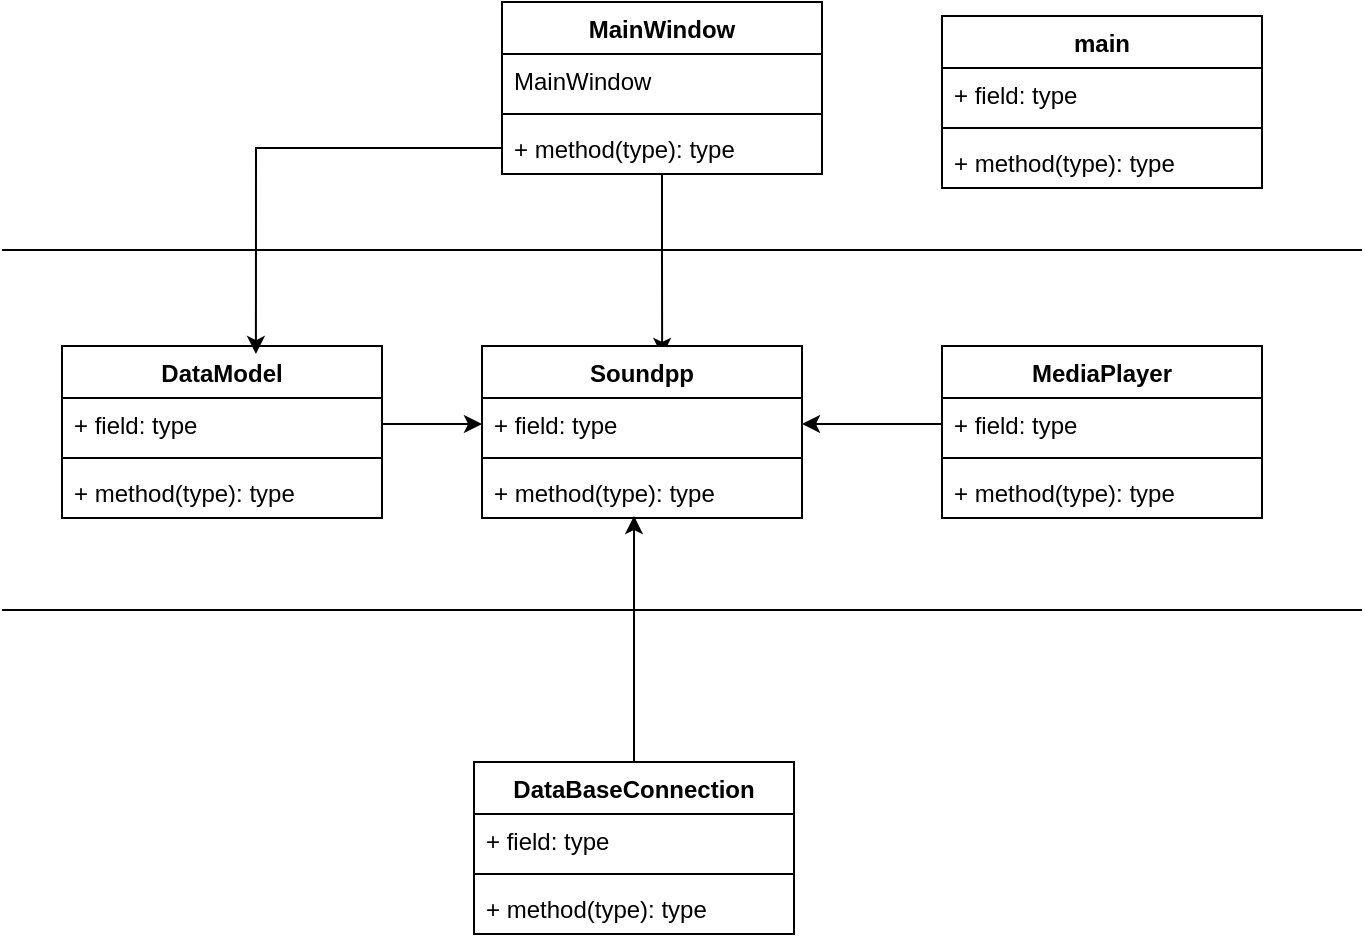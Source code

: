 <mxfile version="12.1.3" pages="1"><diagram id="tUZVbDTYxAbacZR-sXpI" name="Page-1"><mxGraphModel dx="1168" dy="533" grid="1" gridSize="10" guides="1" tooltips="1" connect="1" arrows="1" fold="1" page="1" pageScale="1" pageWidth="827" pageHeight="1169" math="0" shadow="0"><root><mxCell id="0"/><mxCell id="1" parent="0"/><mxCell id="myJWdsJx_E5_dpZCowXa-38" style="edgeStyle=orthogonalEdgeStyle;rounded=0;orthogonalLoop=1;jettySize=auto;html=1;entryX=0.563;entryY=0.058;entryDx=0;entryDy=0;entryPerimeter=0;" edge="1" parent="1" source="myJWdsJx_E5_dpZCowXa-1" target="myJWdsJx_E5_dpZCowXa-10"><mxGeometry relative="1" as="geometry"/></mxCell><mxCell id="myJWdsJx_E5_dpZCowXa-1" value="MainWindow" style="swimlane;fontStyle=1;align=center;verticalAlign=top;childLayout=stackLayout;horizontal=1;startSize=26;horizontalStack=0;resizeParent=1;resizeParentMax=0;resizeLast=0;collapsible=1;marginBottom=0;" vertex="1" parent="1"><mxGeometry x="310" y="60" width="160" height="86" as="geometry"/></mxCell><mxCell id="myJWdsJx_E5_dpZCowXa-2" value="MainWindow&#xA;" style="text;strokeColor=none;fillColor=none;align=left;verticalAlign=top;spacingLeft=4;spacingRight=4;overflow=hidden;rotatable=0;points=[[0,0.5],[1,0.5]];portConstraint=eastwest;" vertex="1" parent="myJWdsJx_E5_dpZCowXa-1"><mxGeometry y="26" width="160" height="26" as="geometry"/></mxCell><mxCell id="myJWdsJx_E5_dpZCowXa-3" value="" style="line;strokeWidth=1;fillColor=none;align=left;verticalAlign=middle;spacingTop=-1;spacingLeft=3;spacingRight=3;rotatable=0;labelPosition=right;points=[];portConstraint=eastwest;" vertex="1" parent="myJWdsJx_E5_dpZCowXa-1"><mxGeometry y="52" width="160" height="8" as="geometry"/></mxCell><mxCell id="myJWdsJx_E5_dpZCowXa-4" value="+ method(type): type" style="text;strokeColor=none;fillColor=none;align=left;verticalAlign=top;spacingLeft=4;spacingRight=4;overflow=hidden;rotatable=0;points=[[0,0.5],[1,0.5]];portConstraint=eastwest;" vertex="1" parent="myJWdsJx_E5_dpZCowXa-1"><mxGeometry y="60" width="160" height="26" as="geometry"/></mxCell><mxCell id="myJWdsJx_E5_dpZCowXa-5" value="DataModel" style="swimlane;fontStyle=1;align=center;verticalAlign=top;childLayout=stackLayout;horizontal=1;startSize=26;horizontalStack=0;resizeParent=1;resizeParentMax=0;resizeLast=0;collapsible=1;marginBottom=0;" vertex="1" parent="1"><mxGeometry x="90" y="232" width="160" height="86" as="geometry"/></mxCell><mxCell id="myJWdsJx_E5_dpZCowXa-6" value="+ field: type" style="text;strokeColor=none;fillColor=none;align=left;verticalAlign=top;spacingLeft=4;spacingRight=4;overflow=hidden;rotatable=0;points=[[0,0.5],[1,0.5]];portConstraint=eastwest;" vertex="1" parent="myJWdsJx_E5_dpZCowXa-5"><mxGeometry y="26" width="160" height="26" as="geometry"/></mxCell><mxCell id="myJWdsJx_E5_dpZCowXa-7" value="" style="line;strokeWidth=1;fillColor=none;align=left;verticalAlign=middle;spacingTop=-1;spacingLeft=3;spacingRight=3;rotatable=0;labelPosition=right;points=[];portConstraint=eastwest;" vertex="1" parent="myJWdsJx_E5_dpZCowXa-5"><mxGeometry y="52" width="160" height="8" as="geometry"/></mxCell><mxCell id="myJWdsJx_E5_dpZCowXa-8" value="+ method(type): type" style="text;strokeColor=none;fillColor=none;align=left;verticalAlign=top;spacingLeft=4;spacingRight=4;overflow=hidden;rotatable=0;points=[[0,0.5],[1,0.5]];portConstraint=eastwest;" vertex="1" parent="myJWdsJx_E5_dpZCowXa-5"><mxGeometry y="60" width="160" height="26" as="geometry"/></mxCell><mxCell id="myJWdsJx_E5_dpZCowXa-9" value="" style="line;strokeWidth=1;fillColor=none;align=left;verticalAlign=middle;spacingTop=-1;spacingLeft=3;spacingRight=3;rotatable=0;labelPosition=right;points=[];portConstraint=eastwest;" vertex="1" parent="1"><mxGeometry x="60" y="180" width="680" height="8" as="geometry"/></mxCell><mxCell id="myJWdsJx_E5_dpZCowXa-10" value="Soundpp&#xA;" style="swimlane;fontStyle=1;align=center;verticalAlign=top;childLayout=stackLayout;horizontal=1;startSize=26;horizontalStack=0;resizeParent=1;resizeParentMax=0;resizeLast=0;collapsible=1;marginBottom=0;" vertex="1" parent="1"><mxGeometry x="300" y="232" width="160" height="86" as="geometry"/></mxCell><mxCell id="myJWdsJx_E5_dpZCowXa-11" value="+ field: type" style="text;strokeColor=none;fillColor=none;align=left;verticalAlign=top;spacingLeft=4;spacingRight=4;overflow=hidden;rotatable=0;points=[[0,0.5],[1,0.5]];portConstraint=eastwest;" vertex="1" parent="myJWdsJx_E5_dpZCowXa-10"><mxGeometry y="26" width="160" height="26" as="geometry"/></mxCell><mxCell id="myJWdsJx_E5_dpZCowXa-12" value="" style="line;strokeWidth=1;fillColor=none;align=left;verticalAlign=middle;spacingTop=-1;spacingLeft=3;spacingRight=3;rotatable=0;labelPosition=right;points=[];portConstraint=eastwest;" vertex="1" parent="myJWdsJx_E5_dpZCowXa-10"><mxGeometry y="52" width="160" height="8" as="geometry"/></mxCell><mxCell id="myJWdsJx_E5_dpZCowXa-13" value="+ method(type): type" style="text;strokeColor=none;fillColor=none;align=left;verticalAlign=top;spacingLeft=4;spacingRight=4;overflow=hidden;rotatable=0;points=[[0,0.5],[1,0.5]];portConstraint=eastwest;" vertex="1" parent="myJWdsJx_E5_dpZCowXa-10"><mxGeometry y="60" width="160" height="26" as="geometry"/></mxCell><mxCell id="myJWdsJx_E5_dpZCowXa-26" style="edgeStyle=orthogonalEdgeStyle;rounded=0;orthogonalLoop=1;jettySize=auto;html=1;exitX=0.5;exitY=0;exitDx=0;exitDy=0;entryX=0.475;entryY=0.962;entryDx=0;entryDy=0;entryPerimeter=0;" edge="1" parent="1" source="myJWdsJx_E5_dpZCowXa-14" target="myJWdsJx_E5_dpZCowXa-13"><mxGeometry relative="1" as="geometry"/></mxCell><mxCell id="myJWdsJx_E5_dpZCowXa-14" value="DataBaseConnection&#xA;" style="swimlane;fontStyle=1;align=center;verticalAlign=top;childLayout=stackLayout;horizontal=1;startSize=26;horizontalStack=0;resizeParent=1;resizeParentMax=0;resizeLast=0;collapsible=1;marginBottom=0;" vertex="1" parent="1"><mxGeometry x="296" y="440" width="160" height="86" as="geometry"/></mxCell><mxCell id="myJWdsJx_E5_dpZCowXa-15" value="+ field: type" style="text;strokeColor=none;fillColor=none;align=left;verticalAlign=top;spacingLeft=4;spacingRight=4;overflow=hidden;rotatable=0;points=[[0,0.5],[1,0.5]];portConstraint=eastwest;" vertex="1" parent="myJWdsJx_E5_dpZCowXa-14"><mxGeometry y="26" width="160" height="26" as="geometry"/></mxCell><mxCell id="myJWdsJx_E5_dpZCowXa-16" value="" style="line;strokeWidth=1;fillColor=none;align=left;verticalAlign=middle;spacingTop=-1;spacingLeft=3;spacingRight=3;rotatable=0;labelPosition=right;points=[];portConstraint=eastwest;" vertex="1" parent="myJWdsJx_E5_dpZCowXa-14"><mxGeometry y="52" width="160" height="8" as="geometry"/></mxCell><mxCell id="myJWdsJx_E5_dpZCowXa-17" value="+ method(type): type" style="text;strokeColor=none;fillColor=none;align=left;verticalAlign=top;spacingLeft=4;spacingRight=4;overflow=hidden;rotatable=0;points=[[0,0.5],[1,0.5]];portConstraint=eastwest;" vertex="1" parent="myJWdsJx_E5_dpZCowXa-14"><mxGeometry y="60" width="160" height="26" as="geometry"/></mxCell><mxCell id="myJWdsJx_E5_dpZCowXa-18" value="MediaPlayer&#xA;" style="swimlane;fontStyle=1;align=center;verticalAlign=top;childLayout=stackLayout;horizontal=1;startSize=26;horizontalStack=0;resizeParent=1;resizeParentMax=0;resizeLast=0;collapsible=1;marginBottom=0;" vertex="1" parent="1"><mxGeometry x="530" y="232" width="160" height="86" as="geometry"/></mxCell><mxCell id="myJWdsJx_E5_dpZCowXa-19" value="+ field: type" style="text;strokeColor=none;fillColor=none;align=left;verticalAlign=top;spacingLeft=4;spacingRight=4;overflow=hidden;rotatable=0;points=[[0,0.5],[1,0.5]];portConstraint=eastwest;" vertex="1" parent="myJWdsJx_E5_dpZCowXa-18"><mxGeometry y="26" width="160" height="26" as="geometry"/></mxCell><mxCell id="myJWdsJx_E5_dpZCowXa-20" value="" style="line;strokeWidth=1;fillColor=none;align=left;verticalAlign=middle;spacingTop=-1;spacingLeft=3;spacingRight=3;rotatable=0;labelPosition=right;points=[];portConstraint=eastwest;" vertex="1" parent="myJWdsJx_E5_dpZCowXa-18"><mxGeometry y="52" width="160" height="8" as="geometry"/></mxCell><mxCell id="myJWdsJx_E5_dpZCowXa-21" value="+ method(type): type" style="text;strokeColor=none;fillColor=none;align=left;verticalAlign=top;spacingLeft=4;spacingRight=4;overflow=hidden;rotatable=0;points=[[0,0.5],[1,0.5]];portConstraint=eastwest;" vertex="1" parent="myJWdsJx_E5_dpZCowXa-18"><mxGeometry y="60" width="160" height="26" as="geometry"/></mxCell><mxCell id="myJWdsJx_E5_dpZCowXa-22" style="edgeStyle=orthogonalEdgeStyle;rounded=0;orthogonalLoop=1;jettySize=auto;html=1;exitX=0;exitY=0.5;exitDx=0;exitDy=0;" edge="1" parent="1" source="myJWdsJx_E5_dpZCowXa-19"><mxGeometry relative="1" as="geometry"><mxPoint x="460" y="271" as="targetPoint"/></mxGeometry></mxCell><mxCell id="myJWdsJx_E5_dpZCowXa-23" style="edgeStyle=orthogonalEdgeStyle;rounded=0;orthogonalLoop=1;jettySize=auto;html=1;exitX=1;exitY=0.5;exitDx=0;exitDy=0;" edge="1" parent="1" source="myJWdsJx_E5_dpZCowXa-6" target="myJWdsJx_E5_dpZCowXa-11"><mxGeometry relative="1" as="geometry"/></mxCell><mxCell id="myJWdsJx_E5_dpZCowXa-24" style="edgeStyle=orthogonalEdgeStyle;rounded=0;orthogonalLoop=1;jettySize=auto;html=1;exitX=0;exitY=0.5;exitDx=0;exitDy=0;entryX=0.606;entryY=0.047;entryDx=0;entryDy=0;entryPerimeter=0;" edge="1" parent="1" source="myJWdsJx_E5_dpZCowXa-4" target="myJWdsJx_E5_dpZCowXa-5"><mxGeometry relative="1" as="geometry"/></mxCell><mxCell id="myJWdsJx_E5_dpZCowXa-27" value="main" style="swimlane;fontStyle=1;align=center;verticalAlign=top;childLayout=stackLayout;horizontal=1;startSize=26;horizontalStack=0;resizeParent=1;resizeParentMax=0;resizeLast=0;collapsible=1;marginBottom=0;" vertex="1" parent="1"><mxGeometry x="530" y="67" width="160" height="86" as="geometry"/></mxCell><mxCell id="myJWdsJx_E5_dpZCowXa-28" value="+ field: type" style="text;strokeColor=none;fillColor=none;align=left;verticalAlign=top;spacingLeft=4;spacingRight=4;overflow=hidden;rotatable=0;points=[[0,0.5],[1,0.5]];portConstraint=eastwest;" vertex="1" parent="myJWdsJx_E5_dpZCowXa-27"><mxGeometry y="26" width="160" height="26" as="geometry"/></mxCell><mxCell id="myJWdsJx_E5_dpZCowXa-29" value="" style="line;strokeWidth=1;fillColor=none;align=left;verticalAlign=middle;spacingTop=-1;spacingLeft=3;spacingRight=3;rotatable=0;labelPosition=right;points=[];portConstraint=eastwest;" vertex="1" parent="myJWdsJx_E5_dpZCowXa-27"><mxGeometry y="52" width="160" height="8" as="geometry"/></mxCell><mxCell id="myJWdsJx_E5_dpZCowXa-30" value="+ method(type): type" style="text;strokeColor=none;fillColor=none;align=left;verticalAlign=top;spacingLeft=4;spacingRight=4;overflow=hidden;rotatable=0;points=[[0,0.5],[1,0.5]];portConstraint=eastwest;" vertex="1" parent="myJWdsJx_E5_dpZCowXa-27"><mxGeometry y="60" width="160" height="26" as="geometry"/></mxCell><mxCell id="myJWdsJx_E5_dpZCowXa-39" value="" style="line;strokeWidth=1;fillColor=none;align=left;verticalAlign=middle;spacingTop=-1;spacingLeft=3;spacingRight=3;rotatable=0;labelPosition=right;points=[];portConstraint=eastwest;" vertex="1" parent="1"><mxGeometry x="60" y="360" width="680" height="8" as="geometry"/></mxCell></root></mxGraphModel></diagram></mxfile>